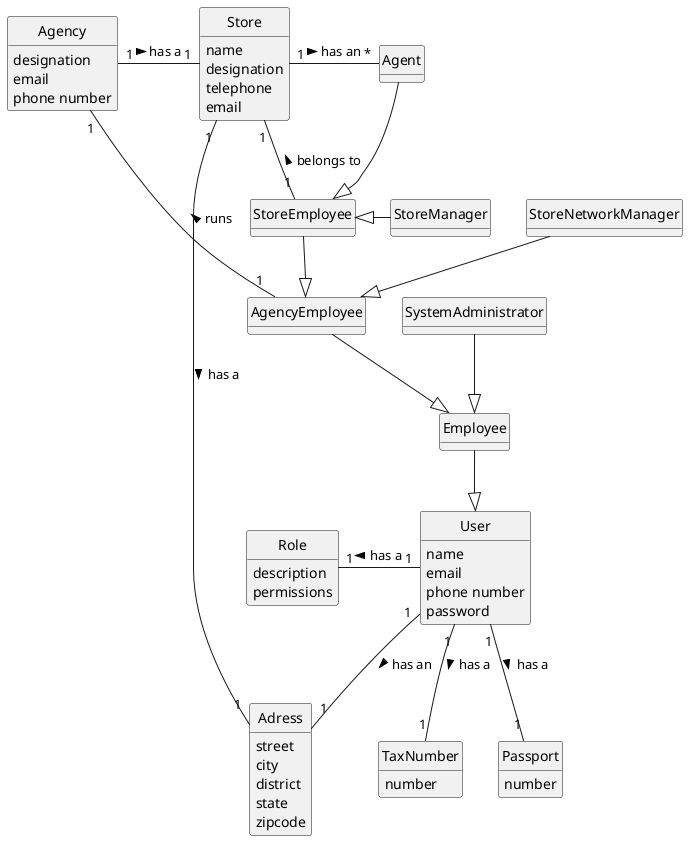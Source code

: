 @startuml
skinparam monochrome true
skinparam packageStyle rectangle
skinparam shadowing false

skinparam classAttributeIconSize 0

hide circle
hide methods

class User {
name
email
phone number
password
}
class Passport {
number
}
class TaxNumber {
number
}
class Adress {
street
city
district
state
zipcode
}

class Agency {
designation
email
phone number
}
class Agent {
}

class Store {
name
designation
telephone
email
}
class Role {
description
permissions
}
class SystemAdministrator {
}
class StoreManager {
}
class StoreNetworkManager {
}
class Employee {

}
class StoreEmployee {
}

class AgencyEmployee {
}

User "1" -- "1" Passport: has a >
User "1" -- "1" TaxNumber: has a >
User "1" -- "1" Adress: has an >
User "1" -left- "1" Role: has a >
Agency "1" -right- "1" Store: has a >
SystemAdministrator  --|> Employee
Agent  --|>   StoreEmployee
StoreManager  --left|> StoreEmployee

AgencyEmployee "1" -left- "1" Agency: runs >
StoreEmployee "1" -right- "1" Store: belongs to >
Agent "*" -left- "1" Store : has an <
StoreNetworkManager --|> AgencyEmployee
Employee --|> User
AgencyEmployee --|> Employee
StoreEmployee --|> AgencyEmployee

Store "1" -- "1" Adress: has a >
@enduml